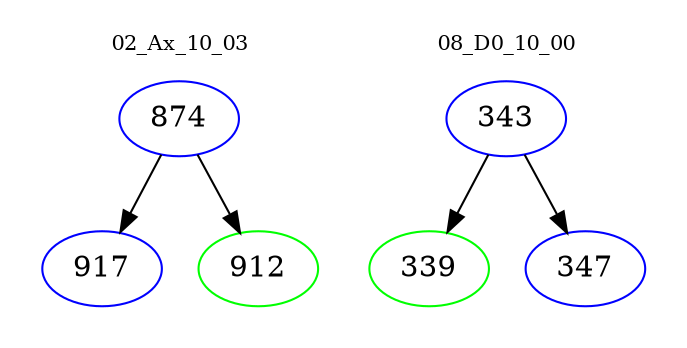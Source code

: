 digraph{
subgraph cluster_0 {
color = white
label = "02_Ax_10_03";
fontsize=10;
T0_874 [label="874", color="blue"]
T0_874 -> T0_917 [color="black"]
T0_917 [label="917", color="blue"]
T0_874 -> T0_912 [color="black"]
T0_912 [label="912", color="green"]
}
subgraph cluster_1 {
color = white
label = "08_D0_10_00";
fontsize=10;
T1_343 [label="343", color="blue"]
T1_343 -> T1_339 [color="black"]
T1_339 [label="339", color="green"]
T1_343 -> T1_347 [color="black"]
T1_347 [label="347", color="blue"]
}
}
